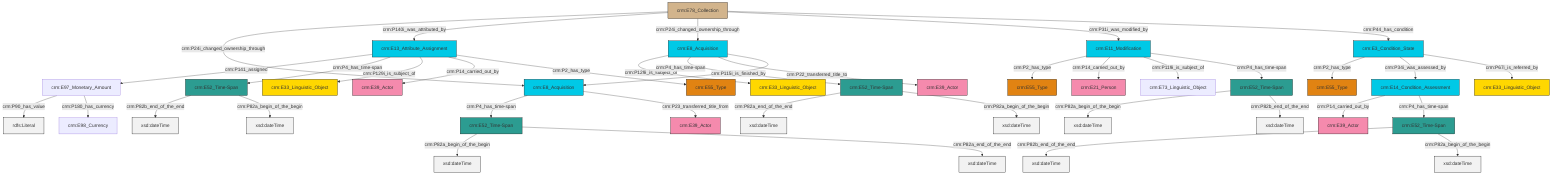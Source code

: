 graph TD
classDef Literal fill:#f2f2f2,stroke:#000000;
classDef CRM_Entity fill:#FFFFFF,stroke:#000000;
classDef Temporal_Entity fill:#00C9E6, stroke:#000000;
classDef Type fill:#E18312, stroke:#000000;
classDef Time-Span fill:#2C9C91, stroke:#000000;
classDef Appellation fill:#FFEB7F, stroke:#000000;
classDef Place fill:#008836, stroke:#000000;
classDef Persistent_Item fill:#B266B2, stroke:#000000;
classDef Conceptual_Object fill:#FFD700, stroke:#000000;
classDef Physical_Thing fill:#D2B48C, stroke:#000000;
classDef Actor fill:#f58aad, stroke:#000000;
classDef PC_Classes fill:#4ce600, stroke:#000000;
classDef Multi fill:#cccccc,stroke:#000000;

0["crm:E52_Time-Span"]:::Time-Span -->|crm:P82b_end_of_the_end| 2[xsd:dateTime]:::Literal
3["crm:E52_Time-Span"]:::Time-Span -->|crm:P82b_end_of_the_end| 9[xsd:dateTime]:::Literal
14["crm:E13_Attribute_Assignment"]:::Temporal_Entity -->|crm:P141_assigned| 15["crm:E97_Monetary_Amount"]:::Default
18["crm:E52_Time-Span"]:::Time-Span -->|crm:P82a_begin_of_the_begin| 19[xsd:dateTime]:::Literal
20["crm:E78_Collection"]:::Physical_Thing -->|crm:P24i_changed_ownership_through| 21["crm:E8_Acquisition"]:::Temporal_Entity
0["crm:E52_Time-Span"]:::Time-Span -->|crm:P82a_begin_of_the_begin| 28[xsd:dateTime]:::Literal
30["crm:E3_Condition_State"]:::Temporal_Entity -->|crm:P2_has_type| 31["crm:E55_Type"]:::Type
20["crm:E78_Collection"]:::Physical_Thing -->|crm:P140i_was_attributed_by| 14["crm:E13_Attribute_Assignment"]:::Temporal_Entity
5["crm:E14_Condition_Assessment"]:::Temporal_Entity -->|crm:P14_carried_out_by| 7["crm:E39_Actor"]:::Actor
34["crm:E52_Time-Span"]:::Time-Span -->|crm:P82a_end_of_the_end| 38[xsd:dateTime]:::Literal
21["crm:E8_Acquisition"]:::Temporal_Entity -->|crm:P4_has_time-span| 24["crm:E52_Time-Span"]:::Time-Span
32["crm:E11_Modification"]:::Temporal_Entity -->|crm:P2_has_type| 36["crm:E55_Type"]:::Type
20["crm:E78_Collection"]:::Physical_Thing -->|crm:P24i_changed_ownership_through| 43["crm:E8_Acquisition"]:::Temporal_Entity
5["crm:E14_Condition_Assessment"]:::Temporal_Entity -->|crm:P4_has_time-span| 0["crm:E52_Time-Span"]:::Time-Span
14["crm:E13_Attribute_Assignment"]:::Temporal_Entity -->|crm:P4_has_time-span| 3["crm:E52_Time-Span"]:::Time-Span
34["crm:E52_Time-Span"]:::Time-Span -->|crm:P82a_begin_of_the_begin| 44[xsd:dateTime]:::Literal
20["crm:E78_Collection"]:::Physical_Thing -->|crm:P31i_was_modified_by| 32["crm:E11_Modification"]:::Temporal_Entity
20["crm:E78_Collection"]:::Physical_Thing -->|crm:P44_has_condition| 30["crm:E3_Condition_State"]:::Temporal_Entity
43["crm:E8_Acquisition"]:::Temporal_Entity -->|crm:P129i_is_subject_of| 45["crm:E33_Linguistic_Object"]:::Conceptual_Object
14["crm:E13_Attribute_Assignment"]:::Temporal_Entity -->|crm:P129i_is_subject_of| 22["crm:E33_Linguistic_Object"]:::Conceptual_Object
43["crm:E8_Acquisition"]:::Temporal_Entity -->|crm:P4_has_time-span| 34["crm:E52_Time-Span"]:::Time-Span
15["crm:E97_Monetary_Amount"]:::Default -->|crm:P90_has_value| 51[rdfs:Literal]:::Literal
3["crm:E52_Time-Span"]:::Time-Span -->|crm:P82a_begin_of_the_begin| 52[xsd:dateTime]:::Literal
30["crm:E3_Condition_State"]:::Temporal_Entity -->|crm:P34i_was_assessed_by| 5["crm:E14_Condition_Assessment"]:::Temporal_Entity
14["crm:E13_Attribute_Assignment"]:::Temporal_Entity -->|crm:P14_carried_out_by| 53["crm:E39_Actor"]:::Actor
18["crm:E52_Time-Span"]:::Time-Span -->|crm:P82b_end_of_the_end| 56[xsd:dateTime]:::Literal
24["crm:E52_Time-Span"]:::Time-Span -->|crm:P82a_begin_of_the_begin| 57[xsd:dateTime]:::Literal
32["crm:E11_Modification"]:::Temporal_Entity -->|crm:P14_carried_out_by| 49["crm:E21_Person"]:::Actor
43["crm:E8_Acquisition"]:::Temporal_Entity -->|crm:P22_transferred_title_to| 12["crm:E39_Actor"]:::Actor
24["crm:E52_Time-Span"]:::Time-Span -->|crm:P82a_end_of_the_end| 59[xsd:dateTime]:::Literal
32["crm:E11_Modification"]:::Temporal_Entity -->|crm:P119i_is_subject_of| 26["crm:E73_Linguistic_Object"]:::Default
30["crm:E3_Condition_State"]:::Temporal_Entity -->|crm:P67i_is_referred_by| 60["crm:E33_Linguistic_Object"]:::Conceptual_Object
14["crm:E13_Attribute_Assignment"]:::Temporal_Entity -->|crm:P2_has_type| 40["crm:E55_Type"]:::Type
21["crm:E8_Acquisition"]:::Temporal_Entity -->|crm:P23_transferred_title_from| 16["crm:E39_Actor"]:::Actor
32["crm:E11_Modification"]:::Temporal_Entity -->|crm:P4_has_time-span| 18["crm:E52_Time-Span"]:::Time-Span
15["crm:E97_Monetary_Amount"]:::Default -->|crm:P180_has_currency| 10["crm:E98_Currency"]:::Default
43["crm:E8_Acquisition"]:::Temporal_Entity -->|crm:P115i_is_finished_by| 21["crm:E8_Acquisition"]:::Temporal_Entity